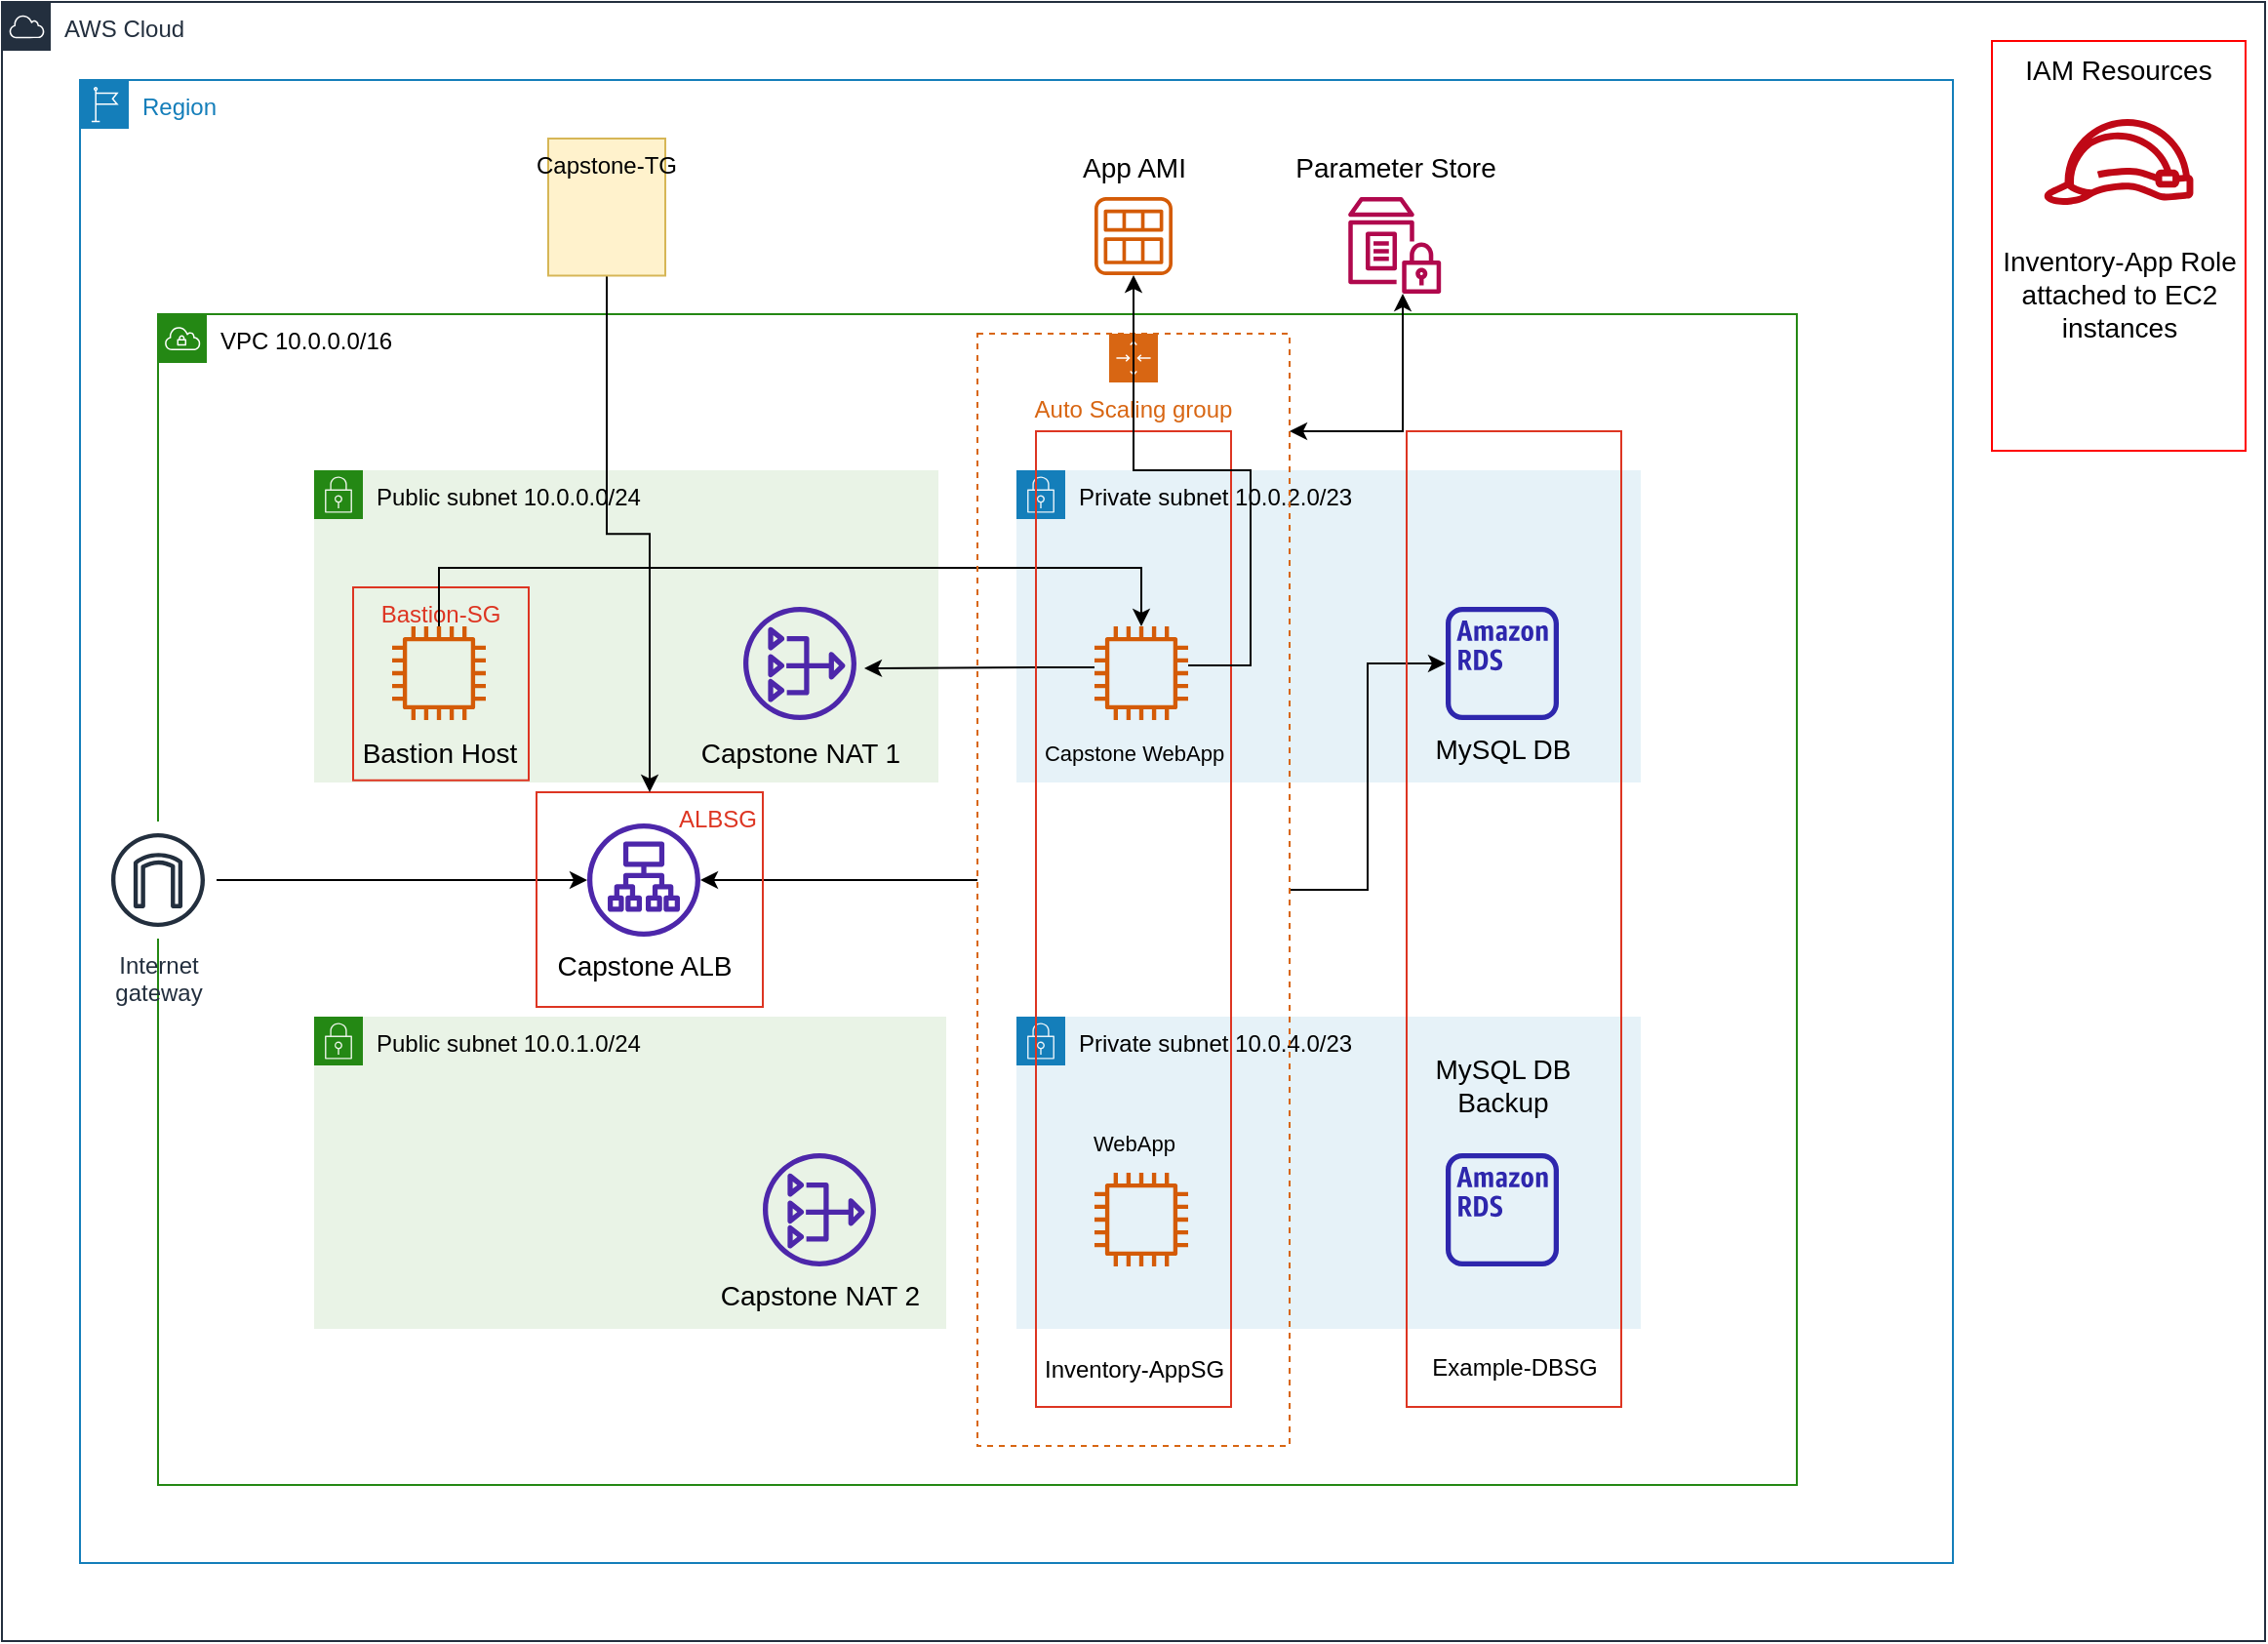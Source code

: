 <mxfile version="20.3.0" type="device"><diagram id="Pvx851Vb-fXkhNKQ7j5q" name="Page-1"><mxGraphModel dx="1106" dy="811" grid="1" gridSize="10" guides="1" tooltips="1" connect="1" arrows="1" fold="1" page="1" pageScale="1" pageWidth="1100" pageHeight="850" math="0" shadow="0"><root><mxCell id="0"/><mxCell id="1" parent="0"/><mxCell id="aeQP60LkS6vAv-wAAn6R-1" value="AWS Cloud" style="points=[[0,0],[0.25,0],[0.5,0],[0.75,0],[1,0],[1,0.25],[1,0.5],[1,0.75],[1,1],[0.75,1],[0.5,1],[0.25,1],[0,1],[0,0.75],[0,0.5],[0,0.25]];outlineConnect=0;gradientColor=none;html=1;whiteSpace=wrap;fontSize=12;fontStyle=0;container=1;pointerEvents=0;collapsible=0;recursiveResize=0;shape=mxgraph.aws4.group;grIcon=mxgraph.aws4.group_aws_cloud;strokeColor=#232F3E;fillColor=none;verticalAlign=top;align=left;spacingLeft=30;fontColor=#232F3E;dashed=0;" parent="1" vertex="1"><mxGeometry x="40" y="40" width="1160" height="840" as="geometry"/></mxCell><mxCell id="aeQP60LkS6vAv-wAAn6R-52" value="IAM Resources" style="dashed=0;verticalAlign=top;fontStyle=0;fontSize=14;fillColor=none;strokeColor=#FF0000;" parent="aeQP60LkS6vAv-wAAn6R-1" vertex="1"><mxGeometry x="1020" y="20" width="130" height="210" as="geometry"/></mxCell><mxCell id="aeQP60LkS6vAv-wAAn6R-53" style="edgeStyle=orthogonalEdgeStyle;rounded=0;orthogonalLoop=1;jettySize=auto;html=1;exitX=0.5;exitY=1;exitDx=0;exitDy=0;fontSize=14;fontColor=#000000;startArrow=classic;startFill=1;endArrow=classic;endFill=1;" parent="aeQP60LkS6vAv-wAAn6R-1" source="aeQP60LkS6vAv-wAAn6R-52" target="aeQP60LkS6vAv-wAAn6R-52" edge="1"><mxGeometry relative="1" as="geometry"/></mxCell><mxCell id="aeQP60LkS6vAv-wAAn6R-51" value="" style="sketch=0;outlineConnect=0;fontColor=#232F3E;gradientColor=none;fillColor=#BF0816;strokeColor=none;dashed=0;verticalLabelPosition=bottom;verticalAlign=top;align=center;html=1;fontSize=12;fontStyle=0;aspect=fixed;pointerEvents=1;shape=mxgraph.aws4.role;" parent="aeQP60LkS6vAv-wAAn6R-1" vertex="1"><mxGeometry x="1046" y="60" width="78" height="44" as="geometry"/></mxCell><mxCell id="aeQP60LkS6vAv-wAAn6R-54" value="Inventory-App Role&lt;br&gt;attached to EC2&lt;br&gt;instances" style="text;html=1;resizable=0;autosize=1;align=center;verticalAlign=middle;points=[];fillColor=none;strokeColor=none;rounded=0;fontSize=14;fontColor=#000000;" parent="aeQP60LkS6vAv-wAAn6R-1" vertex="1"><mxGeometry x="1015" y="120" width="140" height="60" as="geometry"/></mxCell><mxCell id="aeQP60LkS6vAv-wAAn6R-2" value="Region" style="points=[[0,0],[0.25,0],[0.5,0],[0.75,0],[1,0],[1,0.25],[1,0.5],[1,0.75],[1,1],[0.75,1],[0.5,1],[0.25,1],[0,1],[0,0.75],[0,0.5],[0,0.25]];outlineConnect=0;gradientColor=none;html=1;whiteSpace=wrap;fontSize=12;fontStyle=0;container=1;pointerEvents=0;collapsible=0;recursiveResize=0;shape=mxgraph.aws4.group;grIcon=mxgraph.aws4.group_region;strokeColor=#147EBA;fillColor=none;verticalAlign=top;align=left;spacingLeft=30;fontColor=#147EBA;" parent="1" vertex="1"><mxGeometry x="80" y="80" width="960" height="760" as="geometry"/></mxCell><mxCell id="aeQP60LkS6vAv-wAAn6R-13" value="&lt;font color=&quot;#000000&quot;&gt;VPC 10.0.0.0/16&lt;/font&gt;" style="points=[[0,0],[0.25,0],[0.5,0],[0.75,0],[1,0],[1,0.25],[1,0.5],[1,0.75],[1,1],[0.75,1],[0.5,1],[0.25,1],[0,1],[0,0.75],[0,0.5],[0,0.25]];outlineConnect=0;gradientColor=none;html=1;whiteSpace=wrap;fontSize=12;fontStyle=0;container=1;pointerEvents=0;collapsible=0;recursiveResize=0;shape=mxgraph.aws4.group;grIcon=mxgraph.aws4.group_vpc;strokeColor=#248814;fillColor=none;verticalAlign=top;align=left;spacingLeft=30;fontColor=#AAB7B8;dashed=0;" parent="aeQP60LkS6vAv-wAAn6R-2" vertex="1"><mxGeometry x="40" y="120" width="840" height="600" as="geometry"/></mxCell><mxCell id="aeQP60LkS6vAv-wAAn6R-7" value="&lt;font color=&quot;#000000&quot;&gt;Private subnet 10.0.2.0/23&lt;/font&gt;" style="points=[[0,0],[0.25,0],[0.5,0],[0.75,0],[1,0],[1,0.25],[1,0.5],[1,0.75],[1,1],[0.75,1],[0.5,1],[0.25,1],[0,1],[0,0.75],[0,0.5],[0,0.25]];outlineConnect=0;gradientColor=none;html=1;whiteSpace=wrap;fontSize=12;fontStyle=0;container=1;pointerEvents=0;collapsible=0;recursiveResize=0;shape=mxgraph.aws4.group;grIcon=mxgraph.aws4.group_security_group;grStroke=0;strokeColor=#147EBA;fillColor=#E6F2F8;verticalAlign=top;align=left;spacingLeft=30;fontColor=#147EBA;dashed=0;" parent="aeQP60LkS6vAv-wAAn6R-13" vertex="1"><mxGeometry x="440" y="80" width="320" height="160" as="geometry"/></mxCell><mxCell id="aeQP60LkS6vAv-wAAn6R-18" value="" style="sketch=0;outlineConnect=0;fontColor=#232F3E;gradientColor=none;fillColor=#D45B07;strokeColor=none;dashed=0;verticalLabelPosition=bottom;verticalAlign=top;align=center;html=1;fontSize=12;fontStyle=0;aspect=fixed;pointerEvents=1;shape=mxgraph.aws4.instance2;" parent="aeQP60LkS6vAv-wAAn6R-7" vertex="1"><mxGeometry x="40" y="80" width="48" height="48" as="geometry"/></mxCell><mxCell id="aeQP60LkS6vAv-wAAn6R-20" value="" style="sketch=0;outlineConnect=0;fontColor=#232F3E;gradientColor=none;fillColor=#2E27AD;strokeColor=none;dashed=0;verticalLabelPosition=bottom;verticalAlign=top;align=center;html=1;fontSize=12;fontStyle=0;aspect=fixed;pointerEvents=1;shape=mxgraph.aws4.rds_instance_alt;" parent="aeQP60LkS6vAv-wAAn6R-7" vertex="1"><mxGeometry x="220" y="70" width="58" height="58" as="geometry"/></mxCell><mxCell id="aeQP60LkS6vAv-wAAn6R-45" value="MySQL DB" style="text;html=1;resizable=0;autosize=1;align=center;verticalAlign=middle;points=[];fillColor=none;strokeColor=none;rounded=0;fontSize=14;fontColor=#000000;" parent="aeQP60LkS6vAv-wAAn6R-7" vertex="1"><mxGeometry x="204" y="128" width="90" height="30" as="geometry"/></mxCell><mxCell id="aeQP60LkS6vAv-wAAn6R-5" value="&lt;font color=&quot;#000000&quot;&gt;Public subnet 10.0.0.0/24&lt;/font&gt;" style="points=[[0,0],[0.25,0],[0.5,0],[0.75,0],[1,0],[1,0.25],[1,0.5],[1,0.75],[1,1],[0.75,1],[0.5,1],[0.25,1],[0,1],[0,0.75],[0,0.5],[0,0.25]];outlineConnect=0;gradientColor=none;html=1;whiteSpace=wrap;fontSize=12;fontStyle=0;container=1;pointerEvents=0;collapsible=0;recursiveResize=0;shape=mxgraph.aws4.group;grIcon=mxgraph.aws4.group_security_group;grStroke=0;strokeColor=#248814;fillColor=#E9F3E6;verticalAlign=top;align=left;spacingLeft=30;fontColor=#248814;dashed=0;" parent="aeQP60LkS6vAv-wAAn6R-13" vertex="1"><mxGeometry x="80" y="80" width="320" height="160" as="geometry"/></mxCell><mxCell id="aeQP60LkS6vAv-wAAn6R-14" value="" style="sketch=0;outlineConnect=0;fontColor=#232F3E;gradientColor=none;fillColor=#D45B07;strokeColor=none;dashed=0;verticalLabelPosition=bottom;verticalAlign=top;align=center;html=1;fontSize=12;fontStyle=0;aspect=fixed;pointerEvents=1;shape=mxgraph.aws4.instance2;" parent="aeQP60LkS6vAv-wAAn6R-5" vertex="1"><mxGeometry x="40" y="80" width="48" height="48" as="geometry"/></mxCell><mxCell id="aeQP60LkS6vAv-wAAn6R-15" value="&lt;span style=&quot;font-size: 14px;&quot;&gt;Bastion Host&lt;/span&gt;" style="text;html=1;resizable=0;autosize=1;align=center;verticalAlign=middle;points=[];fillColor=none;strokeColor=none;rounded=0;" parent="aeQP60LkS6vAv-wAAn6R-5" vertex="1"><mxGeometry x="14" y="130" width="100" height="30" as="geometry"/></mxCell><mxCell id="aeQP60LkS6vAv-wAAn6R-22" value="" style="sketch=0;outlineConnect=0;fontColor=#232F3E;gradientColor=none;fillColor=#4D27AA;strokeColor=none;dashed=0;verticalLabelPosition=bottom;verticalAlign=top;align=center;html=1;fontSize=12;fontStyle=0;aspect=fixed;pointerEvents=1;shape=mxgraph.aws4.nat_gateway;" parent="aeQP60LkS6vAv-wAAn6R-5" vertex="1"><mxGeometry x="220" y="70" width="58" height="58" as="geometry"/></mxCell><mxCell id="aeQP60LkS6vAv-wAAn6R-23" value="Capstone NAT 1" style="text;html=1;resizable=0;autosize=1;align=center;verticalAlign=middle;points=[];fillColor=none;strokeColor=none;rounded=0;fontSize=14;" parent="aeQP60LkS6vAv-wAAn6R-5" vertex="1"><mxGeometry x="184" y="130" width="130" height="30" as="geometry"/></mxCell><mxCell id="aeQP60LkS6vAv-wAAn6R-60" value="Bastion-SG" style="fillColor=none;strokeColor=#DD3522;verticalAlign=top;fontStyle=0;fontColor=#DD3522;fontSize=12;" parent="aeQP60LkS6vAv-wAAn6R-5" vertex="1"><mxGeometry x="20" y="60" width="90" height="98.88" as="geometry"/></mxCell><mxCell id="aeQP60LkS6vAv-wAAn6R-10" value="&lt;font color=&quot;#000000&quot;&gt;Public subnet 10.0.1.0/24&lt;/font&gt;" style="points=[[0,0],[0.25,0],[0.5,0],[0.75,0],[1,0],[1,0.25],[1,0.5],[1,0.75],[1,1],[0.75,1],[0.5,1],[0.25,1],[0,1],[0,0.75],[0,0.5],[0,0.25]];outlineConnect=0;gradientColor=none;html=1;whiteSpace=wrap;fontSize=12;fontStyle=0;container=1;pointerEvents=0;collapsible=0;recursiveResize=0;shape=mxgraph.aws4.group;grIcon=mxgraph.aws4.group_security_group;grStroke=0;strokeColor=#248814;fillColor=#E9F3E6;verticalAlign=top;align=left;spacingLeft=30;fontColor=#248814;dashed=0;" parent="aeQP60LkS6vAv-wAAn6R-13" vertex="1"><mxGeometry x="80" y="360" width="324" height="160" as="geometry"/></mxCell><mxCell id="aeQP60LkS6vAv-wAAn6R-67" value="" style="sketch=0;outlineConnect=0;fontColor=#232F3E;gradientColor=none;fillColor=#4D27AA;strokeColor=none;dashed=0;verticalLabelPosition=bottom;verticalAlign=top;align=center;html=1;fontSize=12;fontStyle=0;aspect=fixed;pointerEvents=1;shape=mxgraph.aws4.nat_gateway;" parent="aeQP60LkS6vAv-wAAn6R-10" vertex="1"><mxGeometry x="230" y="70" width="58" height="58" as="geometry"/></mxCell><mxCell id="aeQP60LkS6vAv-wAAn6R-68" value="Capstone NAT 2" style="text;html=1;resizable=0;autosize=1;align=center;verticalAlign=middle;points=[];fillColor=none;strokeColor=none;rounded=0;fontSize=14;" parent="aeQP60LkS6vAv-wAAn6R-10" vertex="1"><mxGeometry x="194" y="128" width="130" height="30" as="geometry"/></mxCell><mxCell id="aeQP60LkS6vAv-wAAn6R-11" value="&lt;font color=&quot;#000000&quot;&gt;Private subnet 10.0.4.0/23&lt;/font&gt;" style="points=[[0,0],[0.25,0],[0.5,0],[0.75,0],[1,0],[1,0.25],[1,0.5],[1,0.75],[1,1],[0.75,1],[0.5,1],[0.25,1],[0,1],[0,0.75],[0,0.5],[0,0.25]];outlineConnect=0;gradientColor=none;html=1;whiteSpace=wrap;fontSize=12;fontStyle=0;container=1;pointerEvents=0;collapsible=0;recursiveResize=0;shape=mxgraph.aws4.group;grIcon=mxgraph.aws4.group_security_group;grStroke=0;strokeColor=#147EBA;fillColor=#E6F2F8;verticalAlign=top;align=left;spacingLeft=30;fontColor=#147EBA;dashed=0;" parent="aeQP60LkS6vAv-wAAn6R-13" vertex="1"><mxGeometry x="440" y="360" width="320" height="160" as="geometry"/></mxCell><mxCell id="aeQP60LkS6vAv-wAAn6R-17" value="" style="sketch=0;outlineConnect=0;fontColor=#232F3E;gradientColor=none;fillColor=#D45B07;strokeColor=none;dashed=0;verticalLabelPosition=bottom;verticalAlign=top;align=center;html=1;fontSize=12;fontStyle=0;aspect=fixed;pointerEvents=1;shape=mxgraph.aws4.instance2;" parent="aeQP60LkS6vAv-wAAn6R-11" vertex="1"><mxGeometry x="40" y="80" width="48" height="48" as="geometry"/></mxCell><mxCell id="aeQP60LkS6vAv-wAAn6R-19" value="" style="sketch=0;outlineConnect=0;fontColor=#232F3E;gradientColor=none;fillColor=#2E27AD;strokeColor=none;dashed=0;verticalLabelPosition=bottom;verticalAlign=top;align=center;html=1;fontSize=12;fontStyle=0;aspect=fixed;pointerEvents=1;shape=mxgraph.aws4.rds_instance_alt;" parent="aeQP60LkS6vAv-wAAn6R-11" vertex="1"><mxGeometry x="220" y="70" width="58" height="58" as="geometry"/></mxCell><mxCell id="aeQP60LkS6vAv-wAAn6R-46" value="MySQL DB&lt;br&gt;Backup" style="text;html=1;resizable=0;autosize=1;align=center;verticalAlign=middle;points=[];fillColor=none;strokeColor=none;rounded=0;fontSize=14;fontColor=#000000;" parent="aeQP60LkS6vAv-wAAn6R-11" vertex="1"><mxGeometry x="204" y="10" width="90" height="50" as="geometry"/></mxCell><mxCell id="aeQP60LkS6vAv-wAAn6R-42" value="" style="edgeStyle=orthogonalEdgeStyle;rounded=0;orthogonalLoop=1;jettySize=auto;html=1;fontSize=14;fontColor=#000000;startArrow=none;startFill=0;endArrow=classic;endFill=1;" parent="aeQP60LkS6vAv-wAAn6R-13" source="aeQP60LkS6vAv-wAAn6R-21" target="aeQP60LkS6vAv-wAAn6R-27" edge="1"><mxGeometry relative="1" as="geometry"><mxPoint x="140" y="290" as="targetPoint"/></mxGeometry></mxCell><mxCell id="aeQP60LkS6vAv-wAAn6R-21" value="Internet&#10;gateway" style="sketch=0;outlineConnect=0;fontColor=#232F3E;gradientColor=none;strokeColor=#232F3E;fillColor=#ffffff;dashed=0;verticalLabelPosition=bottom;verticalAlign=top;align=center;html=1;fontSize=12;fontStyle=0;aspect=fixed;shape=mxgraph.aws4.resourceIcon;resIcon=mxgraph.aws4.internet_gateway;" parent="aeQP60LkS6vAv-wAAn6R-13" vertex="1"><mxGeometry x="-30" y="260" width="60" height="60" as="geometry"/></mxCell><mxCell id="aeQP60LkS6vAv-wAAn6R-25" value="" style="edgeStyle=orthogonalEdgeStyle;rounded=0;orthogonalLoop=1;jettySize=auto;html=1;fontSize=14;entryX=1.069;entryY=0.543;entryDx=0;entryDy=0;entryPerimeter=0;" parent="aeQP60LkS6vAv-wAAn6R-13" source="aeQP60LkS6vAv-wAAn6R-18" target="aeQP60LkS6vAv-wAAn6R-22" edge="1"><mxGeometry relative="1" as="geometry"><Array as="points"><mxPoint x="450" y="181"/><mxPoint x="450" y="181"/></Array></mxGeometry></mxCell><mxCell id="aeQP60LkS6vAv-wAAn6R-26" value="" style="edgeStyle=orthogonalEdgeStyle;rounded=0;orthogonalLoop=1;jettySize=auto;html=1;fontSize=14;" parent="aeQP60LkS6vAv-wAAn6R-13" source="aeQP60LkS6vAv-wAAn6R-14" target="aeQP60LkS6vAv-wAAn6R-18" edge="1"><mxGeometry relative="1" as="geometry"><Array as="points"><mxPoint x="144" y="130"/><mxPoint x="504" y="130"/></Array></mxGeometry></mxCell><mxCell id="aeQP60LkS6vAv-wAAn6R-27" value="" style="sketch=0;outlineConnect=0;fontColor=#232F3E;gradientColor=none;fillColor=#4D27AA;strokeColor=none;dashed=0;verticalLabelPosition=bottom;verticalAlign=top;align=center;html=1;fontSize=12;fontStyle=0;aspect=fixed;pointerEvents=1;shape=mxgraph.aws4.application_load_balancer;" parent="aeQP60LkS6vAv-wAAn6R-13" vertex="1"><mxGeometry x="220" y="261" width="58" height="58" as="geometry"/></mxCell><mxCell id="aeQP60LkS6vAv-wAAn6R-38" value="" style="edgeStyle=orthogonalEdgeStyle;rounded=0;orthogonalLoop=1;jettySize=auto;html=1;fontSize=14;fontColor=#000000;startArrow=none;startFill=0;endArrow=classic;endFill=1;" parent="aeQP60LkS6vAv-wAAn6R-13" source="aeQP60LkS6vAv-wAAn6R-36" target="aeQP60LkS6vAv-wAAn6R-20" edge="1"><mxGeometry relative="1" as="geometry"><mxPoint x="720" y="285" as="targetPoint"/></mxGeometry></mxCell><mxCell id="aeQP60LkS6vAv-wAAn6R-40" value="" style="edgeStyle=orthogonalEdgeStyle;rounded=0;orthogonalLoop=1;jettySize=auto;html=1;fontSize=14;fontColor=#000000;startArrow=none;startFill=0;endArrow=classic;endFill=1;" parent="aeQP60LkS6vAv-wAAn6R-13" source="aeQP60LkS6vAv-wAAn6R-36" target="aeQP60LkS6vAv-wAAn6R-27" edge="1"><mxGeometry relative="1" as="geometry"><mxPoint x="260" y="285" as="targetPoint"/><Array as="points"><mxPoint x="380" y="290"/><mxPoint x="380" y="290"/></Array></mxGeometry></mxCell><mxCell id="aeQP60LkS6vAv-wAAn6R-36" value="Auto Scaling group" style="points=[[0,0],[0.25,0],[0.5,0],[0.75,0],[1,0],[1,0.25],[1,0.5],[1,0.75],[1,1],[0.75,1],[0.5,1],[0.25,1],[0,1],[0,0.75],[0,0.5],[0,0.25]];outlineConnect=0;gradientColor=none;html=1;whiteSpace=wrap;fontSize=12;fontStyle=0;container=1;pointerEvents=0;collapsible=0;recursiveResize=0;shape=mxgraph.aws4.groupCenter;grIcon=mxgraph.aws4.group_auto_scaling_group;grStroke=1;strokeColor=#D86613;fillColor=none;verticalAlign=top;align=center;fontColor=#D86613;dashed=1;spacingTop=25;" parent="aeQP60LkS6vAv-wAAn6R-13" vertex="1"><mxGeometry x="420" y="10" width="160" height="570" as="geometry"/></mxCell><mxCell id="aeQP60LkS6vAv-wAAn6R-57" value="" style="fillColor=none;strokeColor=#DD3522;verticalAlign=top;fontStyle=0;fontColor=#DD3522;fontSize=14;" parent="aeQP60LkS6vAv-wAAn6R-36" vertex="1"><mxGeometry x="30" y="50" width="100" height="500" as="geometry"/></mxCell><mxCell id="aeQP60LkS6vAv-wAAn6R-58" value="&lt;font style=&quot;font-size: 12px;&quot;&gt;Inventory-AppSG&lt;/font&gt;" style="text;html=1;resizable=0;autosize=1;align=center;verticalAlign=middle;points=[];fillColor=none;strokeColor=none;rounded=0;fontSize=14;fontColor=#000000;" parent="aeQP60LkS6vAv-wAAn6R-36" vertex="1"><mxGeometry x="20" y="515" width="120" height="30" as="geometry"/></mxCell><mxCell id="aeQP60LkS6vAv-wAAn6R-65" value="&lt;font style=&quot;font-size: 11px;&quot;&gt;Capstone WebApp&lt;/font&gt;" style="text;html=1;resizable=0;autosize=1;align=center;verticalAlign=middle;points=[];fillColor=none;strokeColor=none;rounded=0;fontSize=12;fontColor=#000000;" parent="aeQP60LkS6vAv-wAAn6R-36" vertex="1"><mxGeometry x="20" y="200" width="120" height="30" as="geometry"/></mxCell><mxCell id="aeQP60LkS6vAv-wAAn6R-66" value="&lt;font style=&quot;font-size: 11px;&quot;&gt;WebApp&lt;/font&gt;" style="text;html=1;resizable=0;autosize=1;align=center;verticalAlign=middle;points=[];fillColor=none;strokeColor=none;rounded=0;fontSize=12;fontColor=#000000;" parent="aeQP60LkS6vAv-wAAn6R-36" vertex="1"><mxGeometry x="45" y="400" width="70" height="30" as="geometry"/></mxCell><mxCell id="aeQP60LkS6vAv-wAAn6R-43" value="Capstone ALB" style="text;html=1;resizable=0;autosize=1;align=center;verticalAlign=middle;points=[];fillColor=none;strokeColor=none;rounded=0;fontSize=14;fontColor=#000000;" parent="aeQP60LkS6vAv-wAAn6R-13" vertex="1"><mxGeometry x="194" y="319" width="110" height="30" as="geometry"/></mxCell><mxCell id="aeQP60LkS6vAv-wAAn6R-55" value="" style="fillColor=none;strokeColor=#DD3522;verticalAlign=top;fontStyle=0;fontColor=#DD3522;fontSize=14;" parent="aeQP60LkS6vAv-wAAn6R-13" vertex="1"><mxGeometry x="640" y="60" width="110" height="500" as="geometry"/></mxCell><mxCell id="aeQP60LkS6vAv-wAAn6R-59" value="Example-DBSG" style="text;html=1;resizable=0;autosize=1;align=center;verticalAlign=middle;points=[];fillColor=none;strokeColor=none;rounded=0;fontSize=12;fontColor=#000000;" parent="aeQP60LkS6vAv-wAAn6R-13" vertex="1"><mxGeometry x="640" y="525" width="110" height="30" as="geometry"/></mxCell><mxCell id="aeQP60LkS6vAv-wAAn6R-61" value="                     ALBSG" style="fillColor=none;strokeColor=#DD3522;verticalAlign=top;fontStyle=0;fontColor=#DD3522;fontSize=12;" parent="aeQP60LkS6vAv-wAAn6R-13" vertex="1"><mxGeometry x="194" y="245" width="116" height="110" as="geometry"/></mxCell><mxCell id="aeQP60LkS6vAv-wAAn6R-30" value="" style="sketch=0;outlineConnect=0;fontColor=#232F3E;gradientColor=none;fillColor=#D45B07;strokeColor=none;dashed=0;verticalLabelPosition=bottom;verticalAlign=top;align=center;html=1;fontSize=12;fontStyle=0;aspect=fixed;pointerEvents=1;shape=mxgraph.aws4.ami;" parent="aeQP60LkS6vAv-wAAn6R-2" vertex="1"><mxGeometry x="520" y="60" width="40" height="40" as="geometry"/></mxCell><mxCell id="aeQP60LkS6vAv-wAAn6R-31" value="App AMI" style="text;html=1;resizable=0;autosize=1;align=center;verticalAlign=middle;points=[];fillColor=none;strokeColor=none;rounded=0;fontSize=14;fontColor=#000000;" parent="aeQP60LkS6vAv-wAAn6R-2" vertex="1"><mxGeometry x="500" y="30" width="80" height="30" as="geometry"/></mxCell><mxCell id="aeQP60LkS6vAv-wAAn6R-35" value="" style="edgeStyle=orthogonalEdgeStyle;rounded=0;orthogonalLoop=1;jettySize=auto;html=1;fontSize=14;fontColor=#000000;startArrow=none;startFill=0;endArrow=classic;endFill=1;" parent="aeQP60LkS6vAv-wAAn6R-2" source="aeQP60LkS6vAv-wAAn6R-18" target="aeQP60LkS6vAv-wAAn6R-30" edge="1"><mxGeometry relative="1" as="geometry"><mxPoint x="632" y="324" as="targetPoint"/><Array as="points"><mxPoint x="600" y="300"/><mxPoint x="600" y="200"/><mxPoint x="540" y="200"/></Array></mxGeometry></mxCell><mxCell id="aeQP60LkS6vAv-wAAn6R-47" value="" style="sketch=0;outlineConnect=0;fontColor=#232F3E;gradientColor=none;fillColor=#B0084D;strokeColor=none;dashed=0;verticalLabelPosition=bottom;verticalAlign=top;align=center;html=1;fontSize=12;fontStyle=0;aspect=fixed;pointerEvents=1;shape=mxgraph.aws4.parameter_store;" parent="aeQP60LkS6vAv-wAAn6R-2" vertex="1"><mxGeometry x="650" y="60" width="47.6" height="49.5" as="geometry"/></mxCell><mxCell id="aeQP60LkS6vAv-wAAn6R-49" value="" style="edgeStyle=orthogonalEdgeStyle;rounded=0;orthogonalLoop=1;jettySize=auto;html=1;fontSize=14;fontColor=#000000;startArrow=classic;startFill=1;endArrow=classic;endFill=1;" parent="aeQP60LkS6vAv-wAAn6R-2" source="aeQP60LkS6vAv-wAAn6R-36" target="aeQP60LkS6vAv-wAAn6R-47" edge="1"><mxGeometry relative="1" as="geometry"><mxPoint x="540" y="1055" as="targetPoint"/><Array as="points"><mxPoint x="678" y="180"/></Array></mxGeometry></mxCell><mxCell id="aeQP60LkS6vAv-wAAn6R-50" value="Parameter Store" style="text;html=1;resizable=0;autosize=1;align=center;verticalAlign=middle;points=[];fillColor=none;strokeColor=none;rounded=0;fontSize=14;fontColor=#000000;" parent="aeQP60LkS6vAv-wAAn6R-2" vertex="1"><mxGeometry x="608.8" y="30" width="130" height="30" as="geometry"/></mxCell><mxCell id="gDYaG5X_uRsLL_aySvFk-2" value="" style="edgeStyle=orthogonalEdgeStyle;rounded=0;orthogonalLoop=1;jettySize=auto;html=1;entryX=0.5;entryY=0;entryDx=0;entryDy=0;" edge="1" parent="aeQP60LkS6vAv-wAAn6R-2" source="gDYaG5X_uRsLL_aySvFk-1" target="aeQP60LkS6vAv-wAAn6R-61"><mxGeometry relative="1" as="geometry"/></mxCell><mxCell id="gDYaG5X_uRsLL_aySvFk-1" value="Capstone-TG" style="fillColor=#fff2cc;strokeColor=#d6b656;dashed=0;verticalAlign=top;fontStyle=0;" vertex="1" parent="aeQP60LkS6vAv-wAAn6R-2"><mxGeometry x="240" y="30" width="60" height="70.25" as="geometry"/></mxCell></root></mxGraphModel></diagram></mxfile>